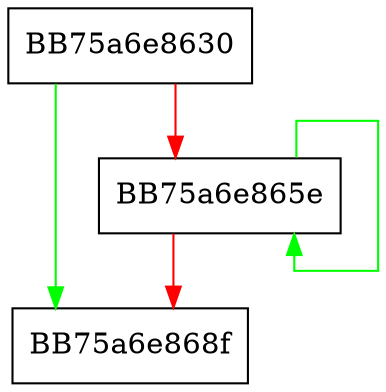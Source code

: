 digraph init {
  node [shape="box"];
  graph [splines=ortho];
  BB75a6e8630 -> BB75a6e868f [color="green"];
  BB75a6e8630 -> BB75a6e865e [color="red"];
  BB75a6e865e -> BB75a6e865e [color="green"];
  BB75a6e865e -> BB75a6e868f [color="red"];
}